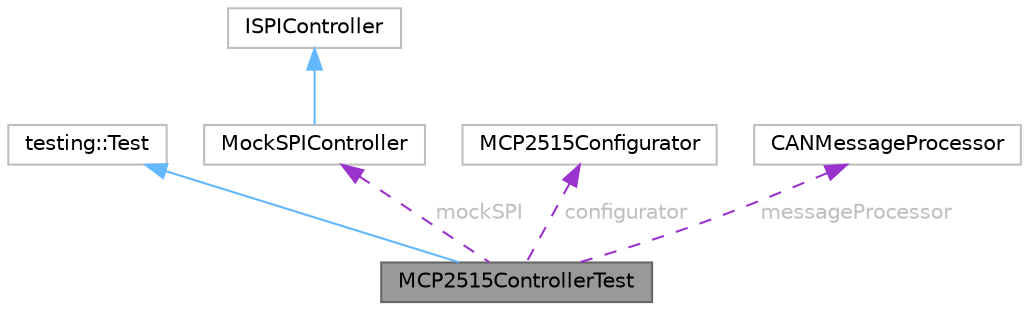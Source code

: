 digraph "MCP2515ControllerTest"
{
 // LATEX_PDF_SIZE
  bgcolor="transparent";
  edge [fontname=Helvetica,fontsize=10,labelfontname=Helvetica,labelfontsize=10];
  node [fontname=Helvetica,fontsize=10,shape=box,height=0.2,width=0.4];
  Node1 [id="Node000001",label="MCP2515ControllerTest",height=0.2,width=0.4,color="gray40", fillcolor="grey60", style="filled", fontcolor="black",tooltip=" "];
  Node2 -> Node1 [id="edge1_Node000001_Node000002",dir="back",color="steelblue1",style="solid",tooltip=" "];
  Node2 [id="Node000002",label="testing::Test",height=0.2,width=0.4,color="grey75", fillcolor="white", style="filled",tooltip=" "];
  Node3 -> Node1 [id="edge2_Node000001_Node000003",dir="back",color="darkorchid3",style="dashed",tooltip=" ",label=" mockSPI",fontcolor="grey" ];
  Node3 [id="Node000003",label="MockSPIController",height=0.2,width=0.4,color="grey75", fillcolor="white", style="filled",URL="$classMockSPIController.html",tooltip=" "];
  Node4 -> Node3 [id="edge3_Node000003_Node000004",dir="back",color="steelblue1",style="solid",tooltip=" "];
  Node4 [id="Node000004",label="ISPIController",height=0.2,width=0.4,color="grey75", fillcolor="white", style="filled",tooltip=" "];
  Node5 -> Node1 [id="edge4_Node000001_Node000005",dir="back",color="darkorchid3",style="dashed",tooltip=" ",label=" configurator",fontcolor="grey" ];
  Node5 [id="Node000005",label="MCP2515Configurator",height=0.2,width=0.4,color="grey75", fillcolor="white", style="filled",URL="$classMCP2515Configurator.html",tooltip=" "];
  Node6 -> Node1 [id="edge5_Node000001_Node000006",dir="back",color="darkorchid3",style="dashed",tooltip=" ",label=" messageProcessor",fontcolor="grey" ];
  Node6 [id="Node000006",label="CANMessageProcessor",height=0.2,width=0.4,color="grey75", fillcolor="white", style="filled",URL="$classCANMessageProcessor.html",tooltip=" "];
}
